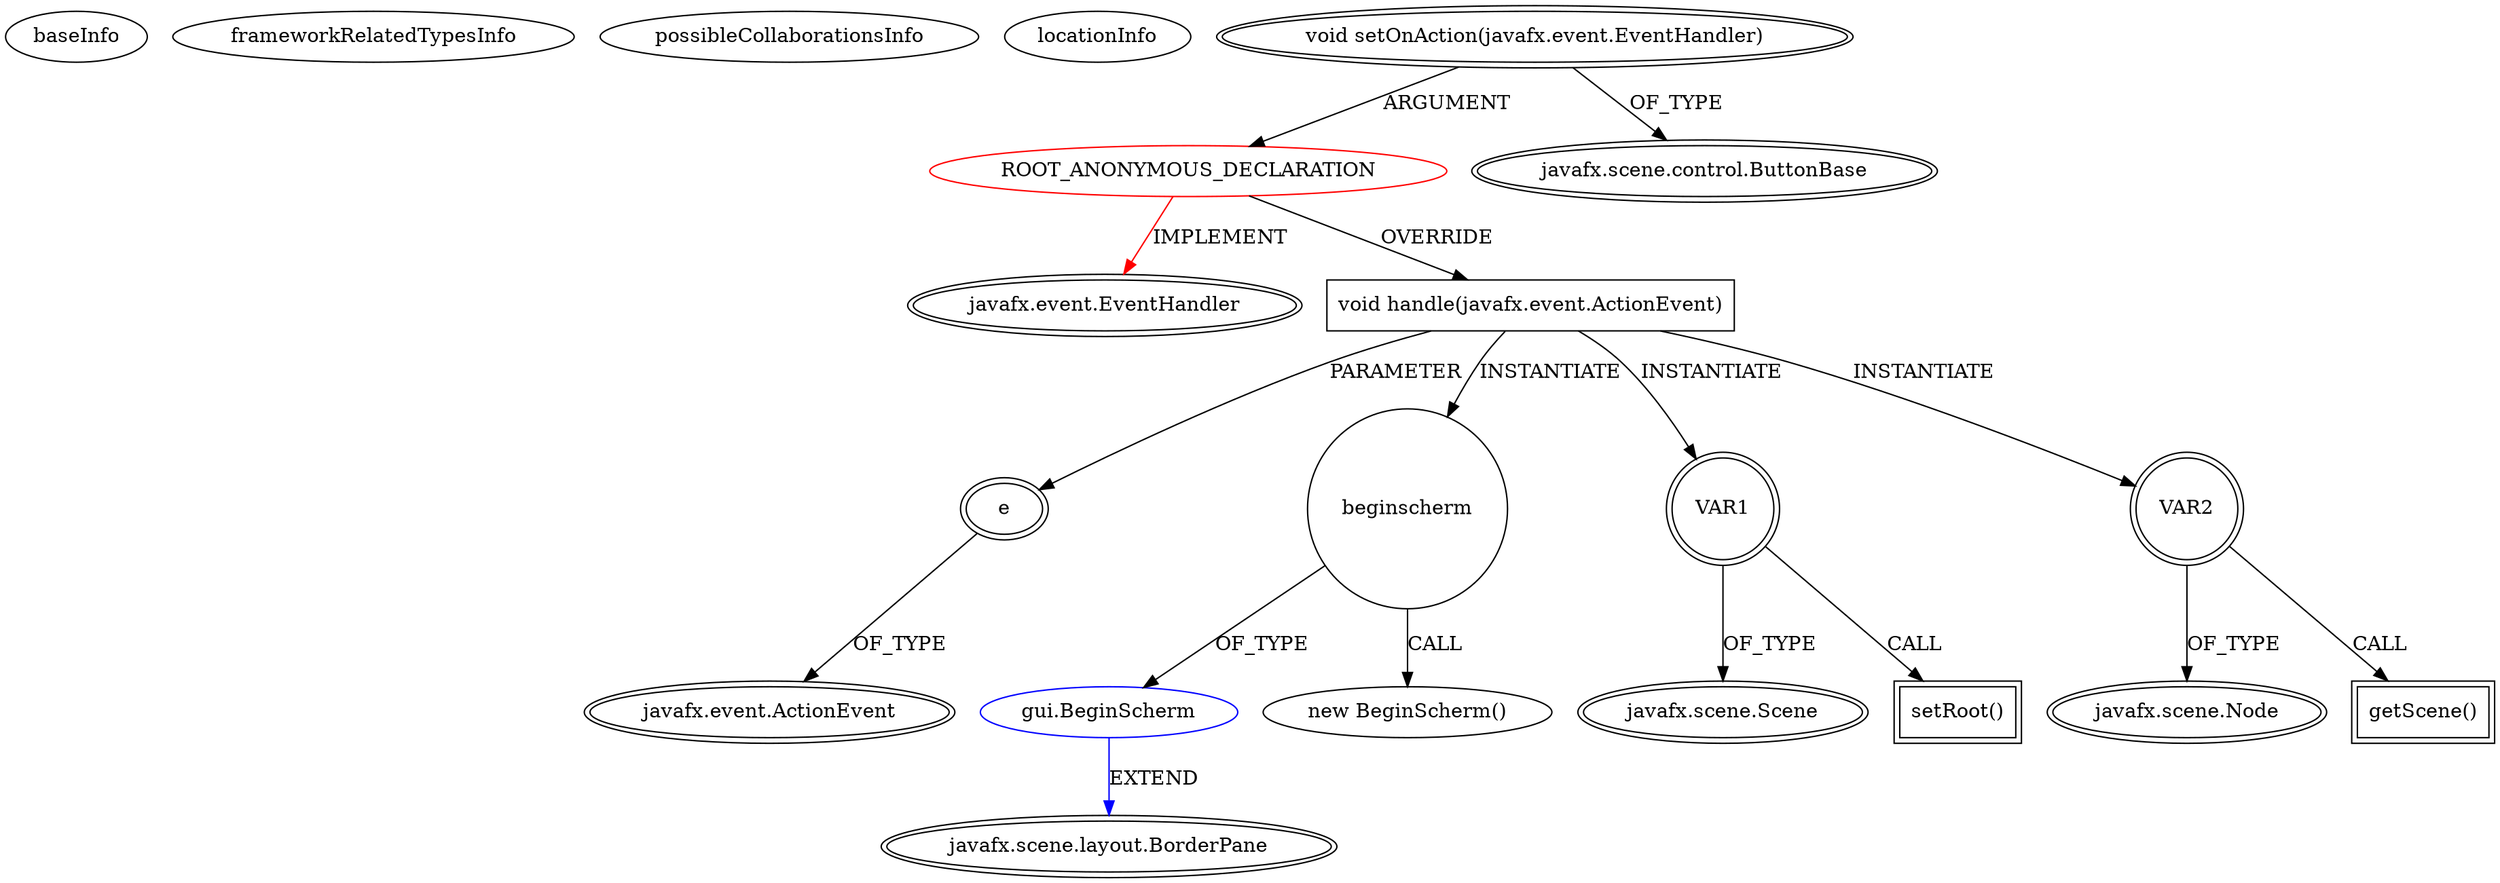 digraph {
baseInfo[graphId=374,category="extension_graph",isAnonymous=true,possibleRelation=true]
frameworkRelatedTypesInfo[0="javafx.event.EventHandler"]
possibleCollaborationsInfo[0="374~OVERRIDING_METHOD_DECLARATION-INSTANTIATION-~javafx.event.EventHandler ~javafx.scene.layout.BorderPane ~true~false"]
locationInfo[projectName="Dieuken-rpg",filePath="/Dieuken-rpg/rpg-master/src/gui/GameStage.java",contextSignature="javafx.scene.layout.HBox addHBox()",graphId="374"]
0[label="ROOT_ANONYMOUS_DECLARATION",vertexType="ROOT_ANONYMOUS_DECLARATION",isFrameworkType=false,color=red]
1[label="javafx.event.EventHandler",vertexType="FRAMEWORK_INTERFACE_TYPE",isFrameworkType=true,peripheries=2]
2[label="void setOnAction(javafx.event.EventHandler)",vertexType="OUTSIDE_CALL",isFrameworkType=true,peripheries=2]
3[label="javafx.scene.control.ButtonBase",vertexType="FRAMEWORK_CLASS_TYPE",isFrameworkType=true,peripheries=2]
4[label="void handle(javafx.event.ActionEvent)",vertexType="OVERRIDING_METHOD_DECLARATION",isFrameworkType=false,shape=box]
5[label="e",vertexType="PARAMETER_DECLARATION",isFrameworkType=true,peripheries=2]
6[label="javafx.event.ActionEvent",vertexType="FRAMEWORK_CLASS_TYPE",isFrameworkType=true,peripheries=2]
8[label="beginscherm",vertexType="VARIABLE_EXPRESION",isFrameworkType=false,shape=circle]
9[label="gui.BeginScherm",vertexType="REFERENCE_CLIENT_CLASS_DECLARATION",isFrameworkType=false,color=blue]
10[label="javafx.scene.layout.BorderPane",vertexType="FRAMEWORK_CLASS_TYPE",isFrameworkType=true,peripheries=2]
7[label="new BeginScherm()",vertexType="CONSTRUCTOR_CALL",isFrameworkType=false]
11[label="VAR1",vertexType="VARIABLE_EXPRESION",isFrameworkType=true,peripheries=2,shape=circle]
13[label="javafx.scene.Scene",vertexType="FRAMEWORK_CLASS_TYPE",isFrameworkType=true,peripheries=2]
12[label="setRoot()",vertexType="INSIDE_CALL",isFrameworkType=true,peripheries=2,shape=box]
14[label="VAR2",vertexType="VARIABLE_EXPRESION",isFrameworkType=true,peripheries=2,shape=circle]
16[label="javafx.scene.Node",vertexType="FRAMEWORK_CLASS_TYPE",isFrameworkType=true,peripheries=2]
15[label="getScene()",vertexType="INSIDE_CALL",isFrameworkType=true,peripheries=2,shape=box]
0->1[label="IMPLEMENT",color=red]
2->0[label="ARGUMENT"]
2->3[label="OF_TYPE"]
0->4[label="OVERRIDE"]
5->6[label="OF_TYPE"]
4->5[label="PARAMETER"]
4->8[label="INSTANTIATE"]
9->10[label="EXTEND",color=blue]
8->9[label="OF_TYPE"]
8->7[label="CALL"]
4->11[label="INSTANTIATE"]
11->13[label="OF_TYPE"]
11->12[label="CALL"]
4->14[label="INSTANTIATE"]
14->16[label="OF_TYPE"]
14->15[label="CALL"]
}
